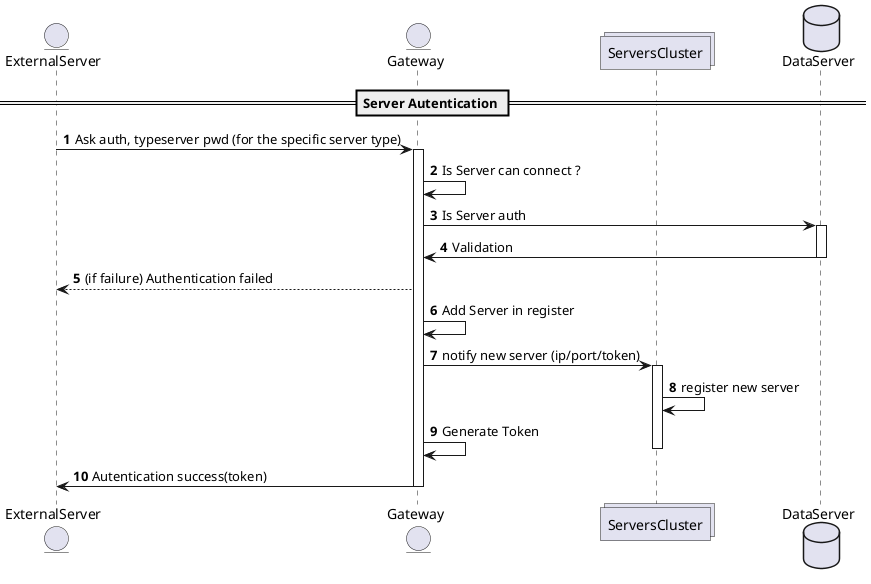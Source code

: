 @startuml
entity ExternalServer
entity Gateway
collections ServersCluster
database DataServer
autonumber
== Server Autentication ==
ExternalServer -> Gateway: Ask auth, typeserver pwd (for the specific server type)
activate Gateway
Gateway -> Gateway: Is Server can connect ?
Gateway -> DataServer : Is Server auth
activate DataServer
Gateway <- DataServer: Validation
deactivate DataServer
ExternalServer <-- Gateway: (if failure) Authentication failed
Gateway -> Gateway: Add Server in register
Gateway -> ServersCluster: notify new server (ip/port/token)
activate ServersCluster
ServersCluster -> ServersCluster: register new server
Gateway -> Gateway: Generate Token
deactivate ServersCluster
ExternalServer <- Gateway: Autentication success(token)
deactivate Gateway

@enduml